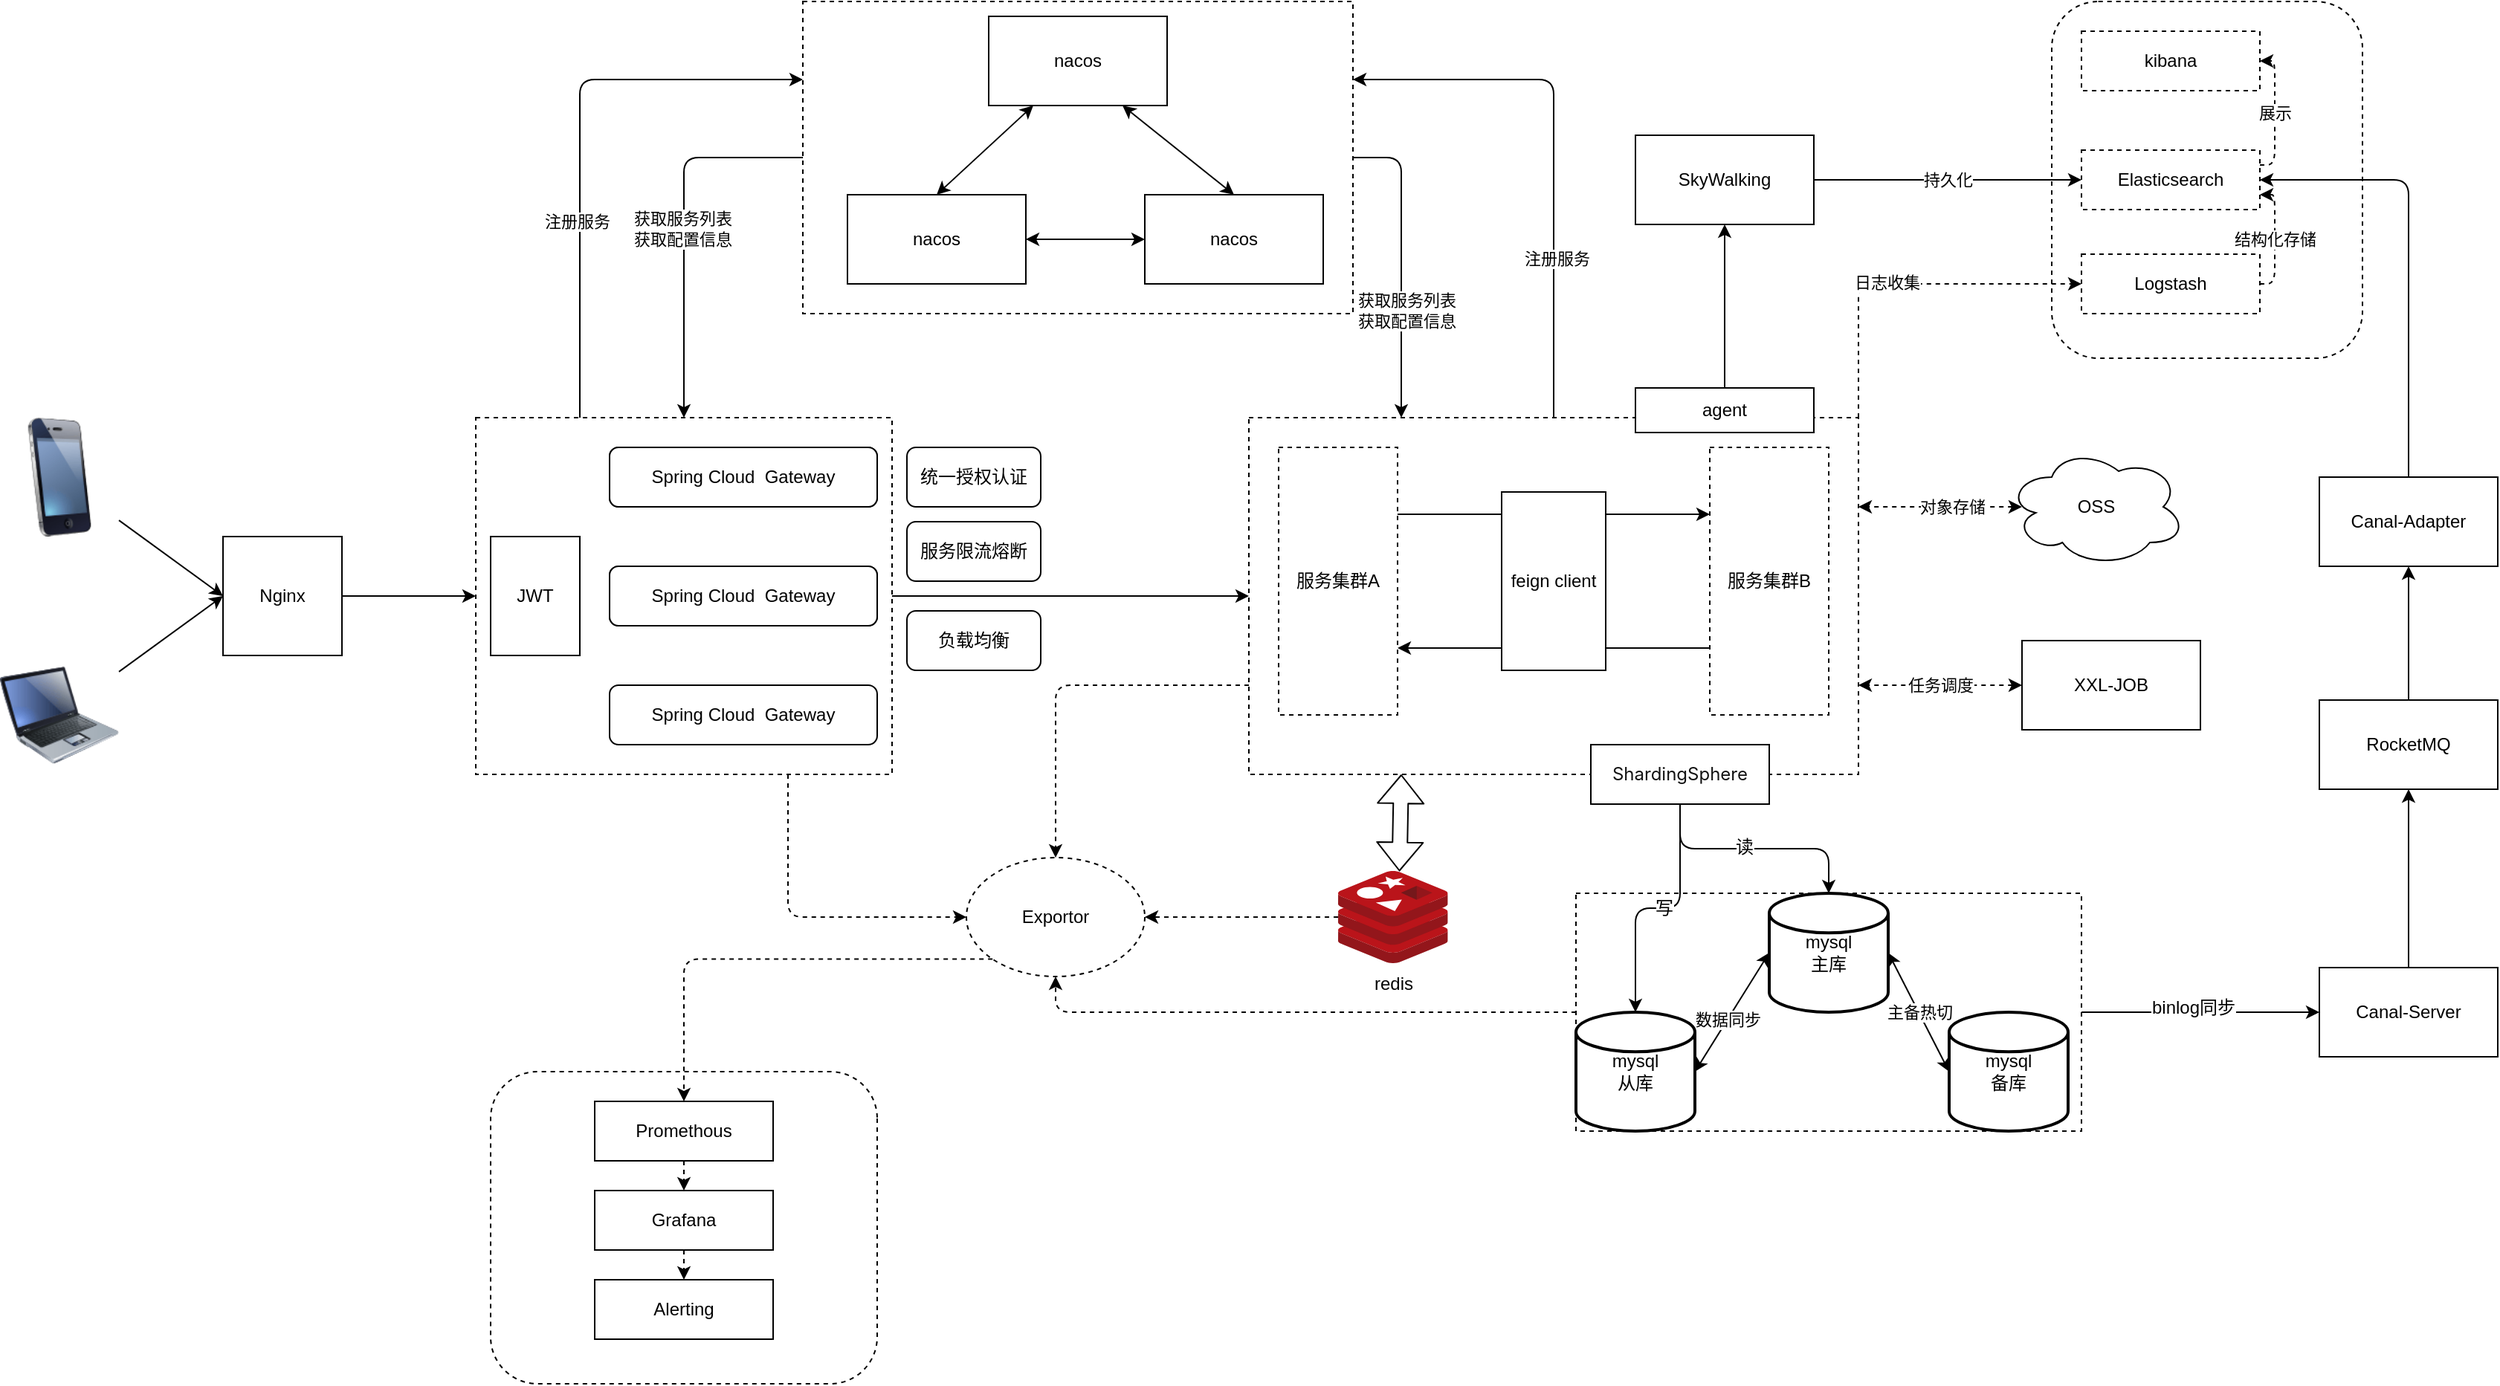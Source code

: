 <mxfile>
    <diagram id="Oo3Z06IreHTxB5oKFY_R" name="Page-1">
        <mxGraphModel dx="1066" dy="619" grid="1" gridSize="10" guides="1" tooltips="1" connect="1" arrows="1" fold="1" page="1" pageScale="1" pageWidth="827" pageHeight="1169" math="0" shadow="0">
            <root>
                <mxCell id="0"/>
                <mxCell id="1" parent="0"/>
                <mxCell id="5" style="edgeStyle=none;html=1;entryX=0;entryY=0.5;entryDx=0;entryDy=0;" parent="1" source="2" target="4" edge="1">
                    <mxGeometry relative="1" as="geometry"/>
                </mxCell>
                <mxCell id="2" value="" style="image;html=1;image=img/lib/clip_art/telecommunication/iPhone_128x128.png" parent="1" vertex="1">
                    <mxGeometry y="280" width="80" height="80" as="geometry"/>
                </mxCell>
                <mxCell id="7" style="edgeStyle=none;html=1;entryX=0;entryY=0.5;entryDx=0;entryDy=0;" parent="1" source="3" target="4" edge="1">
                    <mxGeometry relative="1" as="geometry"/>
                </mxCell>
                <mxCell id="3" value="" style="image;html=1;image=img/lib/clip_art/computers/Laptop_128x128.png" parent="1" vertex="1">
                    <mxGeometry y="440" width="80" height="80" as="geometry"/>
                </mxCell>
                <mxCell id="9" style="edgeStyle=none;html=1;entryX=0;entryY=0.5;entryDx=0;entryDy=0;" parent="1" source="4" target="8" edge="1">
                    <mxGeometry relative="1" as="geometry"/>
                </mxCell>
                <mxCell id="4" value="Nginx" style="whiteSpace=wrap;html=1;aspect=fixed;" parent="1" vertex="1">
                    <mxGeometry x="150" y="360" width="80" height="80" as="geometry"/>
                </mxCell>
                <mxCell id="15" value="" style="edgeStyle=none;html=1;" parent="1" source="8" target="14" edge="1">
                    <mxGeometry relative="1" as="geometry"/>
                </mxCell>
                <mxCell id="44" style="edgeStyle=orthogonalEdgeStyle;html=1;entryX=0;entryY=0.25;entryDx=0;entryDy=0;strokeColor=#000000;fillColor=#030202;exitX=0.25;exitY=0;exitDx=0;exitDy=0;" parent="1" source="8" target="34" edge="1">
                    <mxGeometry relative="1" as="geometry"/>
                </mxCell>
                <mxCell id="47" value="注册服务" style="edgeLabel;html=1;align=center;verticalAlign=middle;resizable=0;points=[];" parent="44" vertex="1" connectable="0">
                    <mxGeometry x="-0.299" y="2" relative="1" as="geometry">
                        <mxPoint as="offset"/>
                    </mxGeometry>
                </mxCell>
                <mxCell id="72" style="edgeStyle=orthogonalEdgeStyle;html=1;exitX=0.75;exitY=1;exitDx=0;exitDy=0;entryX=0;entryY=0.5;entryDx=0;entryDy=0;strokeColor=#000000;fillColor=none;dashed=1;" parent="1" source="8" target="71" edge="1">
                    <mxGeometry relative="1" as="geometry"/>
                </mxCell>
                <mxCell id="8" value="" style="rounded=0;whiteSpace=wrap;html=1;dashed=1;" parent="1" vertex="1">
                    <mxGeometry x="320" y="280" width="280" height="240" as="geometry"/>
                </mxCell>
                <mxCell id="10" value="Spring Cloud&amp;nbsp; Geteway" style="rounded=1;whiteSpace=wrap;html=1;" parent="1" vertex="1">
                    <mxGeometry x="410" y="300" width="180" height="40" as="geometry"/>
                </mxCell>
                <mxCell id="11" value="Spring Cloud&amp;nbsp; Gateway" style="rounded=1;whiteSpace=wrap;html=1;" parent="1" vertex="1">
                    <mxGeometry x="410" y="460" width="180" height="40" as="geometry"/>
                </mxCell>
                <mxCell id="12" value="Spring Cloud&amp;nbsp; Geteway" style="rounded=1;whiteSpace=wrap;html=1;" parent="1" vertex="1">
                    <mxGeometry x="410" y="380" width="180" height="40" as="geometry"/>
                </mxCell>
                <mxCell id="13" value="JWT" style="rounded=0;whiteSpace=wrap;html=1;" parent="1" vertex="1">
                    <mxGeometry x="330" y="360" width="60" height="80" as="geometry"/>
                </mxCell>
                <mxCell id="51" style="edgeStyle=orthogonalEdgeStyle;html=1;entryX=1;entryY=0.25;entryDx=0;entryDy=0;strokeColor=#000000;fillColor=#030202;exitX=0.5;exitY=0;exitDx=0;exitDy=0;" parent="1" source="14" target="34" edge="1">
                    <mxGeometry relative="1" as="geometry"/>
                </mxCell>
                <mxCell id="53" value="注册服务" style="edgeLabel;html=1;align=center;verticalAlign=middle;resizable=0;points=[];" parent="51" vertex="1" connectable="0">
                    <mxGeometry x="-0.407" y="-2" relative="1" as="geometry">
                        <mxPoint as="offset"/>
                    </mxGeometry>
                </mxCell>
                <mxCell id="73" style="edgeStyle=orthogonalEdgeStyle;html=1;exitX=0;exitY=0.75;exitDx=0;exitDy=0;entryX=0.5;entryY=0;entryDx=0;entryDy=0;strokeColor=#000000;fillColor=none;dashed=1;" parent="1" source="14" target="71" edge="1">
                    <mxGeometry relative="1" as="geometry"/>
                </mxCell>
                <mxCell id="14" value="" style="rounded=0;whiteSpace=wrap;html=1;dashed=1;" parent="1" vertex="1">
                    <mxGeometry x="840" y="280" width="410" height="240" as="geometry"/>
                </mxCell>
                <mxCell id="16" value="统一授权认证" style="rounded=1;whiteSpace=wrap;html=1;" parent="1" vertex="1">
                    <mxGeometry x="610" y="300" width="90" height="40" as="geometry"/>
                </mxCell>
                <mxCell id="17" value="服务限流熔断" style="rounded=1;whiteSpace=wrap;html=1;" parent="1" vertex="1">
                    <mxGeometry x="610" y="350" width="90" height="40" as="geometry"/>
                </mxCell>
                <mxCell id="18" value="负载均衡" style="rounded=1;whiteSpace=wrap;html=1;" parent="1" vertex="1">
                    <mxGeometry x="610" y="410" width="90" height="40" as="geometry"/>
                </mxCell>
                <mxCell id="19" value="Spring Cloud&amp;nbsp; Gateway" style="rounded=1;whiteSpace=wrap;html=1;" parent="1" vertex="1">
                    <mxGeometry x="410" y="300" width="180" height="40" as="geometry"/>
                </mxCell>
                <mxCell id="20" value="Spring Cloud&amp;nbsp; Gateway" style="rounded=1;whiteSpace=wrap;html=1;" parent="1" vertex="1">
                    <mxGeometry x="410" y="380" width="180" height="40" as="geometry"/>
                </mxCell>
                <mxCell id="26" style="edgeStyle=none;html=1;entryX=0;entryY=0.25;entryDx=0;entryDy=0;exitX=1;exitY=0.25;exitDx=0;exitDy=0;" parent="1" source="24" target="25" edge="1">
                    <mxGeometry relative="1" as="geometry"/>
                </mxCell>
                <mxCell id="24" value="服务集群A" style="rounded=0;whiteSpace=wrap;html=1;dashed=1;" parent="1" vertex="1">
                    <mxGeometry x="860" y="300" width="80" height="180" as="geometry"/>
                </mxCell>
                <mxCell id="27" style="edgeStyle=none;html=1;entryX=1;entryY=0.75;entryDx=0;entryDy=0;exitX=0;exitY=0.75;exitDx=0;exitDy=0;" parent="1" source="25" target="24" edge="1">
                    <mxGeometry relative="1" as="geometry"/>
                </mxCell>
                <mxCell id="25" value="服务集群B" style="rounded=0;whiteSpace=wrap;html=1;dashed=1;" parent="1" vertex="1">
                    <mxGeometry x="1150" y="300" width="80" height="180" as="geometry"/>
                </mxCell>
                <mxCell id="32" value="feign client" style="rounded=0;whiteSpace=wrap;html=1;" parent="1" vertex="1">
                    <mxGeometry x="1010" y="330" width="70" height="120" as="geometry"/>
                </mxCell>
                <mxCell id="43" style="edgeStyle=orthogonalEdgeStyle;html=1;entryX=0.5;entryY=0;entryDx=0;entryDy=0;strokeColor=#000000;fillColor=#030202;exitX=0;exitY=0.5;exitDx=0;exitDy=0;" parent="1" source="34" target="8" edge="1">
                    <mxGeometry relative="1" as="geometry"/>
                </mxCell>
                <mxCell id="48" value="获取服务列表&lt;br&gt;获取配置信息" style="edgeLabel;html=1;align=center;verticalAlign=middle;resizable=0;points=[];" parent="43" vertex="1" connectable="0">
                    <mxGeometry x="0.002" y="-1" relative="1" as="geometry">
                        <mxPoint as="offset"/>
                    </mxGeometry>
                </mxCell>
                <mxCell id="49" style="edgeStyle=orthogonalEdgeStyle;html=1;strokeColor=#000000;fillColor=#030202;exitX=1;exitY=0.5;exitDx=0;exitDy=0;entryX=0.25;entryY=0;entryDx=0;entryDy=0;" parent="1" source="34" target="14" edge="1">
                    <mxGeometry relative="1" as="geometry"/>
                </mxCell>
                <mxCell id="52" value="获取服务列表&lt;br style=&quot;border-color: var(--border-color);&quot;&gt;获取配置信息" style="edgeLabel;html=1;align=center;verticalAlign=middle;resizable=0;points=[];" parent="49" vertex="1" connectable="0">
                    <mxGeometry x="0.302" y="3" relative="1" as="geometry">
                        <mxPoint as="offset"/>
                    </mxGeometry>
                </mxCell>
                <mxCell id="34" value="" style="rounded=0;whiteSpace=wrap;html=1;dashed=1;" parent="1" vertex="1">
                    <mxGeometry x="540" width="370" height="210" as="geometry"/>
                </mxCell>
                <mxCell id="35" value="nacos" style="rounded=0;whiteSpace=wrap;html=1;" parent="1" vertex="1">
                    <mxGeometry x="665" y="10" width="120" height="60" as="geometry"/>
                </mxCell>
                <mxCell id="36" value="nacos" style="rounded=0;whiteSpace=wrap;html=1;" parent="1" vertex="1">
                    <mxGeometry x="570" y="130" width="120" height="60" as="geometry"/>
                </mxCell>
                <mxCell id="37" value="nacos" style="rounded=0;whiteSpace=wrap;html=1;" parent="1" vertex="1">
                    <mxGeometry x="770" y="130" width="120" height="60" as="geometry"/>
                </mxCell>
                <mxCell id="39" value="" style="endArrow=classic;startArrow=classic;html=1;strokeColor=#000000;fillColor=#030202;entryX=0.25;entryY=1;entryDx=0;entryDy=0;exitX=0.5;exitY=0;exitDx=0;exitDy=0;" parent="1" source="36" target="35" edge="1">
                    <mxGeometry width="50" height="50" relative="1" as="geometry">
                        <mxPoint x="580" y="130" as="sourcePoint"/>
                        <mxPoint x="630" y="80" as="targetPoint"/>
                    </mxGeometry>
                </mxCell>
                <mxCell id="40" value="" style="endArrow=classic;startArrow=classic;html=1;strokeColor=#000000;fillColor=#030202;entryX=0;entryY=0.5;entryDx=0;entryDy=0;exitX=1;exitY=0.5;exitDx=0;exitDy=0;" parent="1" source="36" target="37" edge="1">
                    <mxGeometry width="50" height="50" relative="1" as="geometry">
                        <mxPoint x="660" y="160" as="sourcePoint"/>
                        <mxPoint x="775" y="60" as="targetPoint"/>
                    </mxGeometry>
                </mxCell>
                <mxCell id="41" value="" style="endArrow=classic;startArrow=classic;html=1;strokeColor=#000000;fillColor=#030202;entryX=0.75;entryY=1;entryDx=0;entryDy=0;exitX=0.5;exitY=0;exitDx=0;exitDy=0;" parent="1" source="37" target="35" edge="1">
                    <mxGeometry width="50" height="50" relative="1" as="geometry">
                        <mxPoint x="600" y="140" as="sourcePoint"/>
                        <mxPoint x="715" y="40" as="targetPoint"/>
                    </mxGeometry>
                </mxCell>
                <mxCell id="74" style="edgeStyle=orthogonalEdgeStyle;html=1;entryX=1;entryY=0.5;entryDx=0;entryDy=0;strokeColor=#000000;fillColor=none;dashed=1;" parent="1" source="54" target="71" edge="1">
                    <mxGeometry relative="1" as="geometry"/>
                </mxCell>
                <mxCell id="54" value="redis" style="sketch=0;aspect=fixed;html=1;points=[];align=center;image;fontSize=12;image=img/lib/mscae/Cache_Redis_Product.svg;" parent="1" vertex="1">
                    <mxGeometry x="900" y="585" width="73.81" height="62" as="geometry"/>
                </mxCell>
                <mxCell id="75" style="edgeStyle=orthogonalEdgeStyle;html=1;entryX=0.5;entryY=1;entryDx=0;entryDy=0;strokeColor=#000000;fillColor=none;dashed=1;" parent="1" source="58" target="71" edge="1">
                    <mxGeometry relative="1" as="geometry"/>
                </mxCell>
                <mxCell id="119" style="edgeStyle=orthogonalEdgeStyle;html=1;entryX=0;entryY=0.5;entryDx=0;entryDy=0;fontSize=12;" edge="1" parent="1" source="58" target="118">
                    <mxGeometry relative="1" as="geometry"/>
                </mxCell>
                <mxCell id="120" value="binlog同步" style="edgeLabel;html=1;align=center;verticalAlign=middle;resizable=0;points=[];fontSize=12;" vertex="1" connectable="0" parent="119">
                    <mxGeometry x="-0.219" y="3" relative="1" as="geometry">
                        <mxPoint x="12" as="offset"/>
                    </mxGeometry>
                </mxCell>
                <mxCell id="58" value="" style="rounded=0;whiteSpace=wrap;html=1;dashed=1;" parent="1" vertex="1">
                    <mxGeometry x="1060" y="600" width="340" height="160" as="geometry"/>
                </mxCell>
                <mxCell id="59" value="mysql&lt;br&gt;从库" style="strokeWidth=2;html=1;shape=mxgraph.flowchart.database;whiteSpace=wrap;" parent="1" vertex="1">
                    <mxGeometry x="1060" y="680" width="80" height="80" as="geometry"/>
                </mxCell>
                <mxCell id="60" value="mysql&lt;br&gt;主库" style="strokeWidth=2;html=1;shape=mxgraph.flowchart.database;whiteSpace=wrap;" parent="1" vertex="1">
                    <mxGeometry x="1190" y="600" width="80" height="80" as="geometry"/>
                </mxCell>
                <mxCell id="62" value="mysql&lt;br&gt;备库" style="strokeWidth=2;html=1;shape=mxgraph.flowchart.database;whiteSpace=wrap;" parent="1" vertex="1">
                    <mxGeometry x="1311" y="680" width="80" height="80" as="geometry"/>
                </mxCell>
                <mxCell id="64" value="" style="shape=flexArrow;endArrow=classic;startArrow=classic;html=1;strokeColor=#000000;fillColor=none;exitX=0.559;exitY=0.004;exitDx=0;exitDy=0;exitPerimeter=0;entryX=0.25;entryY=1;entryDx=0;entryDy=0;" parent="1" source="54" target="14" edge="1">
                    <mxGeometry width="100" height="100" relative="1" as="geometry">
                        <mxPoint x="610" y="660" as="sourcePoint"/>
                        <mxPoint x="710" y="560" as="targetPoint"/>
                    </mxGeometry>
                </mxCell>
                <mxCell id="67" value="主备热切" style="endArrow=classic;startArrow=classic;html=1;strokeColor=#000000;fillColor=none;exitX=1;exitY=0.5;exitDx=0;exitDy=0;exitPerimeter=0;entryX=0;entryY=0.5;entryDx=0;entryDy=0;entryPerimeter=0;" parent="1" source="60" target="62" edge="1">
                    <mxGeometry width="50" height="50" relative="1" as="geometry">
                        <mxPoint x="1270" y="720" as="sourcePoint"/>
                        <mxPoint x="1320" y="670" as="targetPoint"/>
                    </mxGeometry>
                </mxCell>
                <mxCell id="68" value="" style="endArrow=classic;startArrow=classic;html=1;strokeColor=#000000;fillColor=none;exitX=1;exitY=0.5;exitDx=0;exitDy=0;exitPerimeter=0;entryX=0;entryY=0.5;entryDx=0;entryDy=0;entryPerimeter=0;" parent="1" source="59" target="60" edge="1">
                    <mxGeometry width="50" height="50" relative="1" as="geometry">
                        <mxPoint x="1240" y="600" as="sourcePoint"/>
                        <mxPoint x="1290" y="550" as="targetPoint"/>
                    </mxGeometry>
                </mxCell>
                <mxCell id="69" value="数据同步" style="edgeLabel;html=1;align=center;verticalAlign=middle;resizable=0;points=[];" parent="68" vertex="1" connectable="0">
                    <mxGeometry x="-0.129" relative="1" as="geometry">
                        <mxPoint as="offset"/>
                    </mxGeometry>
                </mxCell>
                <mxCell id="71" value="Exportor" style="ellipse;whiteSpace=wrap;html=1;dashed=1;" parent="1" vertex="1">
                    <mxGeometry x="650" y="576" width="120" height="80" as="geometry"/>
                </mxCell>
                <mxCell id="76" value="" style="rounded=1;whiteSpace=wrap;html=1;dashed=1;direction=south;" parent="1" vertex="1">
                    <mxGeometry x="330" y="720" width="260" height="210" as="geometry"/>
                </mxCell>
                <mxCell id="81" style="edgeStyle=orthogonalEdgeStyle;html=1;exitX=0.5;exitY=1;exitDx=0;exitDy=0;entryX=0.5;entryY=0;entryDx=0;entryDy=0;dashed=1;strokeColor=#000000;fillColor=none;" parent="1" source="77" target="78" edge="1">
                    <mxGeometry relative="1" as="geometry"/>
                </mxCell>
                <mxCell id="77" value="Promethous" style="rounded=0;whiteSpace=wrap;html=1;" parent="1" vertex="1">
                    <mxGeometry x="400" y="740" width="120" height="40" as="geometry"/>
                </mxCell>
                <mxCell id="82" style="edgeStyle=orthogonalEdgeStyle;html=1;entryX=0.5;entryY=0;entryDx=0;entryDy=0;dashed=1;strokeColor=#000000;fillColor=none;" parent="1" source="78" target="79" edge="1">
                    <mxGeometry relative="1" as="geometry"/>
                </mxCell>
                <mxCell id="78" value="Grafana" style="rounded=0;whiteSpace=wrap;html=1;" parent="1" vertex="1">
                    <mxGeometry x="400" y="800" width="120" height="40" as="geometry"/>
                </mxCell>
                <mxCell id="79" value="Alerting" style="rounded=0;whiteSpace=wrap;html=1;" parent="1" vertex="1">
                    <mxGeometry x="400" y="860" width="120" height="40" as="geometry"/>
                </mxCell>
                <mxCell id="80" style="edgeStyle=orthogonalEdgeStyle;html=1;entryX=0.5;entryY=0;entryDx=0;entryDy=0;strokeColor=#000000;fillColor=none;exitX=0;exitY=1;exitDx=0;exitDy=0;dashed=1;" parent="1" source="71" target="77" edge="1">
                    <mxGeometry relative="1" as="geometry"/>
                </mxCell>
                <mxCell id="83" value="OSS" style="ellipse;shape=cloud;whiteSpace=wrap;html=1;" parent="1" vertex="1">
                    <mxGeometry x="1350" y="300" width="120" height="80" as="geometry"/>
                </mxCell>
                <mxCell id="84" value="XXL-JOB" style="rounded=0;whiteSpace=wrap;html=1;" parent="1" vertex="1">
                    <mxGeometry x="1360" y="430" width="120" height="60" as="geometry"/>
                </mxCell>
                <mxCell id="88" value="" style="endArrow=classic;startArrow=classic;html=1;dashed=1;strokeColor=#000000;fillColor=none;entryX=1;entryY=0.25;entryDx=0;entryDy=0;exitX=0.083;exitY=0.5;exitDx=0;exitDy=0;exitPerimeter=0;" parent="1" source="83" target="14" edge="1">
                    <mxGeometry width="50" height="50" relative="1" as="geometry">
                        <mxPoint x="1330" y="350" as="sourcePoint"/>
                        <mxPoint x="1250" y="330" as="targetPoint"/>
                    </mxGeometry>
                </mxCell>
                <mxCell id="93" value="对象存储" style="edgeLabel;html=1;align=center;verticalAlign=middle;resizable=0;points=[];" parent="88" vertex="1" connectable="0">
                    <mxGeometry x="-0.145" relative="1" as="geometry">
                        <mxPoint as="offset"/>
                    </mxGeometry>
                </mxCell>
                <mxCell id="91" value="任务调度" style="endArrow=classic;startArrow=classic;html=1;dashed=1;strokeColor=#000000;fillColor=none;entryX=1;entryY=0.75;entryDx=0;entryDy=0;exitX=0;exitY=0.5;exitDx=0;exitDy=0;" parent="1" source="84" target="14" edge="1">
                    <mxGeometry width="50" height="50" relative="1" as="geometry">
                        <mxPoint x="1350" y="429.82" as="sourcePoint"/>
                        <mxPoint x="1240.04" y="429.82" as="targetPoint"/>
                    </mxGeometry>
                </mxCell>
                <mxCell id="97" value="" style="rounded=1;whiteSpace=wrap;html=1;dashed=1;" parent="1" vertex="1">
                    <mxGeometry x="1380" width="209" height="240" as="geometry"/>
                </mxCell>
                <mxCell id="98" value="kibana" style="rounded=0;whiteSpace=wrap;html=1;dashed=1;" parent="1" vertex="1">
                    <mxGeometry x="1400" y="20" width="120" height="40" as="geometry"/>
                </mxCell>
                <mxCell id="107" value="展示" style="edgeStyle=orthogonalEdgeStyle;html=1;entryX=1;entryY=0.5;entryDx=0;entryDy=0;dashed=1;strokeColor=#000000;fillColor=none;exitX=1;exitY=0.25;exitDx=0;exitDy=0;" parent="1" source="102" target="98" edge="1">
                    <mxGeometry relative="1" as="geometry"/>
                </mxCell>
                <mxCell id="102" value="Elasticsearch" style="rounded=0;whiteSpace=wrap;html=1;dashed=1;" parent="1" vertex="1">
                    <mxGeometry x="1400" y="100" width="120" height="40" as="geometry"/>
                </mxCell>
                <mxCell id="106" value="结构化存储" style="edgeStyle=orthogonalEdgeStyle;html=1;entryX=1;entryY=0.75;entryDx=0;entryDy=0;dashed=1;strokeColor=#000000;fillColor=none;exitX=1;exitY=0.5;exitDx=0;exitDy=0;" parent="1" source="103" target="102" edge="1">
                    <mxGeometry relative="1" as="geometry"/>
                </mxCell>
                <mxCell id="103" value="Logstash" style="rounded=0;whiteSpace=wrap;html=1;dashed=1;" parent="1" vertex="1">
                    <mxGeometry x="1400" y="170" width="120" height="40" as="geometry"/>
                </mxCell>
                <mxCell id="104" style="edgeStyle=orthogonalEdgeStyle;html=1;exitX=1;exitY=0;exitDx=0;exitDy=0;entryX=0;entryY=0.5;entryDx=0;entryDy=0;dashed=1;strokeColor=#000000;fillColor=none;" parent="1" source="14" target="103" edge="1">
                    <mxGeometry relative="1" as="geometry"/>
                </mxCell>
                <mxCell id="105" value="日志收集" style="edgeLabel;html=1;align=center;verticalAlign=middle;resizable=0;points=[];" parent="104" vertex="1" connectable="0">
                    <mxGeometry x="-0.09" y="1" relative="1" as="geometry">
                        <mxPoint as="offset"/>
                    </mxGeometry>
                </mxCell>
                <mxCell id="109" style="edgeStyle=none;html=1;exitX=0.5;exitY=0;exitDx=0;exitDy=0;" edge="1" parent="1" source="108">
                    <mxGeometry relative="1" as="geometry">
                        <mxPoint x="1160" y="150" as="targetPoint"/>
                    </mxGeometry>
                </mxCell>
                <mxCell id="108" value="agent" style="rounded=0;whiteSpace=wrap;html=1;" vertex="1" parent="1">
                    <mxGeometry x="1100" y="260" width="120" height="30" as="geometry"/>
                </mxCell>
                <mxCell id="111" value="持久化" style="edgeStyle=none;html=1;entryX=0;entryY=0.5;entryDx=0;entryDy=0;" edge="1" parent="1" source="110" target="102">
                    <mxGeometry relative="1" as="geometry"/>
                </mxCell>
                <mxCell id="110" value="SkyWalking" style="rounded=0;whiteSpace=wrap;html=1;" vertex="1" parent="1">
                    <mxGeometry x="1100" y="90" width="120" height="60" as="geometry"/>
                </mxCell>
                <mxCell id="113" style="edgeStyle=orthogonalEdgeStyle;html=1;entryX=0.5;entryY=0;entryDx=0;entryDy=0;entryPerimeter=0;fontSize=12;" edge="1" parent="1" source="112" target="59">
                    <mxGeometry relative="1" as="geometry"/>
                </mxCell>
                <mxCell id="116" value="写" style="edgeLabel;html=1;align=center;verticalAlign=middle;resizable=0;points=[];fontSize=12;" vertex="1" connectable="0" parent="113">
                    <mxGeometry x="-0.044" relative="1" as="geometry">
                        <mxPoint as="offset"/>
                    </mxGeometry>
                </mxCell>
                <mxCell id="114" style="edgeStyle=orthogonalEdgeStyle;html=1;entryX=0.5;entryY=0;entryDx=0;entryDy=0;entryPerimeter=0;fontSize=12;" edge="1" parent="1" source="112" target="60">
                    <mxGeometry relative="1" as="geometry"/>
                </mxCell>
                <mxCell id="115" value="读" style="edgeLabel;html=1;align=center;verticalAlign=middle;resizable=0;points=[];fontSize=12;" vertex="1" connectable="0" parent="114">
                    <mxGeometry x="-0.092" y="1" relative="1" as="geometry">
                        <mxPoint as="offset"/>
                    </mxGeometry>
                </mxCell>
                <mxCell id="112" value="&lt;span style=&quot;color: rgb(18, 18, 18); font-family: -apple-system, BlinkMacSystemFont, &amp;quot;Helvetica Neue&amp;quot;, &amp;quot;PingFang SC&amp;quot;, &amp;quot;Microsoft YaHei&amp;quot;, &amp;quot;Source Han Sans SC&amp;quot;, &amp;quot;Noto Sans CJK SC&amp;quot;, &amp;quot;WenQuanYi Micro Hei&amp;quot;, sans-serif; text-align: start; background-color: rgb(255, 255, 255);&quot;&gt;&lt;font style=&quot;font-size: 12px;&quot;&gt;ShardingSphere&lt;/font&gt;&lt;/span&gt;" style="rounded=0;whiteSpace=wrap;html=1;" vertex="1" parent="1">
                    <mxGeometry x="1070" y="500" width="120" height="40" as="geometry"/>
                </mxCell>
                <mxCell id="123" style="edgeStyle=orthogonalEdgeStyle;html=1;entryX=0.5;entryY=1;entryDx=0;entryDy=0;fontSize=12;" edge="1" parent="1" source="118" target="122">
                    <mxGeometry relative="1" as="geometry"/>
                </mxCell>
                <mxCell id="118" value="Canal-Server" style="rounded=0;whiteSpace=wrap;html=1;fontSize=12;" vertex="1" parent="1">
                    <mxGeometry x="1560" y="650" width="120" height="60" as="geometry"/>
                </mxCell>
                <mxCell id="125" style="edgeStyle=orthogonalEdgeStyle;html=1;entryX=0.5;entryY=1;entryDx=0;entryDy=0;fontSize=12;" edge="1" parent="1" source="122" target="124">
                    <mxGeometry relative="1" as="geometry"/>
                </mxCell>
                <mxCell id="122" value="RocketMQ" style="rounded=0;whiteSpace=wrap;html=1;fontSize=12;" vertex="1" parent="1">
                    <mxGeometry x="1560" y="470" width="120" height="60" as="geometry"/>
                </mxCell>
                <mxCell id="126" style="edgeStyle=orthogonalEdgeStyle;html=1;entryX=1;entryY=0.5;entryDx=0;entryDy=0;fontSize=12;exitX=0.5;exitY=0;exitDx=0;exitDy=0;" edge="1" parent="1" source="124" target="102">
                    <mxGeometry relative="1" as="geometry"/>
                </mxCell>
                <mxCell id="124" value="Canal-Adapter" style="rounded=0;whiteSpace=wrap;html=1;fontSize=12;" vertex="1" parent="1">
                    <mxGeometry x="1560" y="320" width="120" height="60" as="geometry"/>
                </mxCell>
            </root>
        </mxGraphModel>
    </diagram>
</mxfile>